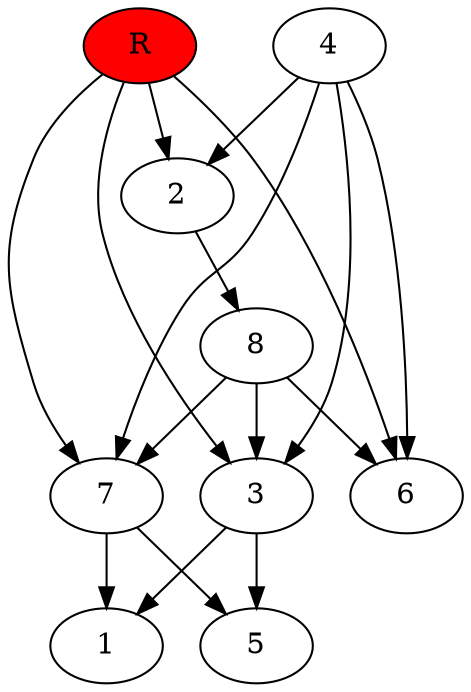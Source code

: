 digraph prb10753 {
	1
	2
	3
	4
	5
	6
	7
	8
	R [fillcolor="#ff0000" style=filled]
	2 -> 8
	3 -> 1
	3 -> 5
	4 -> 2
	4 -> 3
	4 -> 6
	4 -> 7
	7 -> 1
	7 -> 5
	8 -> 3
	8 -> 6
	8 -> 7
	R -> 2
	R -> 3
	R -> 6
	R -> 7
}

